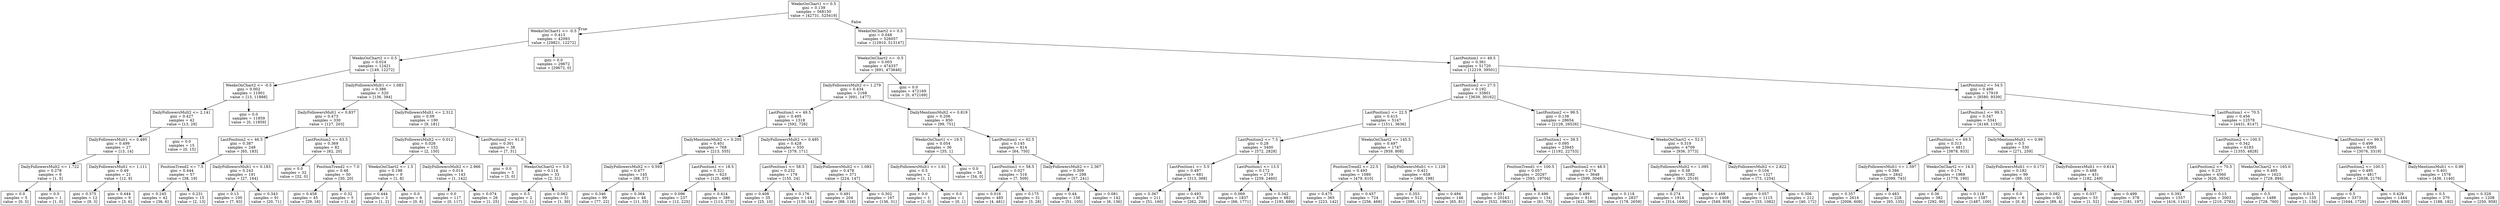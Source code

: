 digraph Tree {
node [shape=box] ;
0 [label="WeeksOnChart1 <= 0.5\ngini = 0.139\nsamples = 568150\nvalue = [42731, 525419]"] ;
1 [label="WeeksOnChart1 <= -0.5\ngini = 0.413\nsamples = 42093\nvalue = [29821, 12272]"] ;
0 -> 1 [labeldistance=2.5, labelangle=45, headlabel="True"] ;
2 [label="WeeksOnChart2 <= 0.5\ngini = 0.024\nsamples = 12421\nvalue = [149, 12272]"] ;
1 -> 2 ;
3 [label="WeeksOnChart2 <= -0.5\ngini = 0.002\nsamples = 11901\nvalue = [13, 11888]"] ;
2 -> 3 ;
4 [label="DailyFollowersMult2 <= 2.141\ngini = 0.427\nsamples = 42\nvalue = [13, 29]"] ;
3 -> 4 ;
5 [label="DailyFollowersMult1 <= 0.495\ngini = 0.499\nsamples = 27\nvalue = [13, 14]"] ;
4 -> 5 ;
6 [label="DailyFollowersMult2 <= 1.722\ngini = 0.278\nsamples = 6\nvalue = [1, 5]"] ;
5 -> 6 ;
7 [label="gini = 0.0\nsamples = 5\nvalue = [0, 5]"] ;
6 -> 7 ;
8 [label="gini = 0.0\nsamples = 1\nvalue = [1, 0]"] ;
6 -> 8 ;
9 [label="DailyFollowersMult1 <= 1.111\ngini = 0.49\nsamples = 21\nvalue = [12, 9]"] ;
5 -> 9 ;
10 [label="gini = 0.375\nsamples = 12\nvalue = [9, 3]"] ;
9 -> 10 ;
11 [label="gini = 0.444\nsamples = 9\nvalue = [3, 6]"] ;
9 -> 11 ;
12 [label="gini = 0.0\nsamples = 15\nvalue = [0, 15]"] ;
4 -> 12 ;
13 [label="gini = 0.0\nsamples = 11859\nvalue = [0, 11859]"] ;
3 -> 13 ;
14 [label="DailyFollowersMult1 <= 1.083\ngini = 0.386\nsamples = 520\nvalue = [136, 384]"] ;
2 -> 14 ;
15 [label="DailyFollowersMult1 <= 0.837\ngini = 0.473\nsamples = 330\nvalue = [127, 203]"] ;
14 -> 15 ;
16 [label="LastPosition2 <= 46.5\ngini = 0.387\nsamples = 248\nvalue = [65, 183]"] ;
15 -> 16 ;
17 [label="PositionTrend2 <= 7.5\ngini = 0.444\nsamples = 57\nvalue = [38, 19]"] ;
16 -> 17 ;
18 [label="gini = 0.245\nsamples = 42\nvalue = [36, 6]"] ;
17 -> 18 ;
19 [label="gini = 0.231\nsamples = 15\nvalue = [2, 13]"] ;
17 -> 19 ;
20 [label="DailyFollowersMult1 <= 0.183\ngini = 0.243\nsamples = 191\nvalue = [27, 164]"] ;
16 -> 20 ;
21 [label="gini = 0.13\nsamples = 100\nvalue = [7, 93]"] ;
20 -> 21 ;
22 [label="gini = 0.343\nsamples = 91\nvalue = [20, 71]"] ;
20 -> 22 ;
23 [label="LastPosition2 <= 63.5\ngini = 0.369\nsamples = 82\nvalue = [62, 20]"] ;
15 -> 23 ;
24 [label="gini = 0.0\nsamples = 32\nvalue = [32, 0]"] ;
23 -> 24 ;
25 [label="PositionTrend2 <= 7.0\ngini = 0.48\nsamples = 50\nvalue = [30, 20]"] ;
23 -> 25 ;
26 [label="gini = 0.458\nsamples = 45\nvalue = [29, 16]"] ;
25 -> 26 ;
27 [label="gini = 0.32\nsamples = 5\nvalue = [1, 4]"] ;
25 -> 27 ;
28 [label="DailyFollowersMult1 <= 2.312\ngini = 0.09\nsamples = 190\nvalue = [9, 181]"] ;
14 -> 28 ;
29 [label="DailyFollowersMult2 <= 0.012\ngini = 0.026\nsamples = 152\nvalue = [2, 150]"] ;
28 -> 29 ;
30 [label="WeeksOnChart2 <= 1.5\ngini = 0.198\nsamples = 9\nvalue = [1, 8]"] ;
29 -> 30 ;
31 [label="gini = 0.444\nsamples = 3\nvalue = [1, 2]"] ;
30 -> 31 ;
32 [label="gini = 0.0\nsamples = 6\nvalue = [0, 6]"] ;
30 -> 32 ;
33 [label="DailyFollowersMult2 <= 2.966\ngini = 0.014\nsamples = 143\nvalue = [1, 142]"] ;
29 -> 33 ;
34 [label="gini = 0.0\nsamples = 117\nvalue = [0, 117]"] ;
33 -> 34 ;
35 [label="gini = 0.074\nsamples = 26\nvalue = [1, 25]"] ;
33 -> 35 ;
36 [label="LastPosition2 <= 61.0\ngini = 0.301\nsamples = 38\nvalue = [7, 31]"] ;
28 -> 36 ;
37 [label="gini = 0.0\nsamples = 5\nvalue = [5, 0]"] ;
36 -> 37 ;
38 [label="WeeksOnChart2 <= 5.0\ngini = 0.114\nsamples = 33\nvalue = [2, 31]"] ;
36 -> 38 ;
39 [label="gini = 0.5\nsamples = 2\nvalue = [1, 1]"] ;
38 -> 39 ;
40 [label="gini = 0.062\nsamples = 31\nvalue = [1, 30]"] ;
38 -> 40 ;
41 [label="gini = 0.0\nsamples = 29672\nvalue = [29672, 0]"] ;
1 -> 41 ;
42 [label="WeeksOnChart2 <= 0.5\ngini = 0.048\nsamples = 526057\nvalue = [12910, 513147]"] ;
0 -> 42 [labeldistance=2.5, labelangle=-45, headlabel="False"] ;
43 [label="WeeksOnChart2 <= -0.5\ngini = 0.003\nsamples = 474337\nvalue = [691, 473646]"] ;
42 -> 43 ;
44 [label="DailyFollowersMult2 <= 1.279\ngini = 0.434\nsamples = 2168\nvalue = [691, 1477]"] ;
43 -> 44 ;
45 [label="LastPosition1 <= 49.5\ngini = 0.495\nsamples = 1318\nvalue = [592, 726]"] ;
44 -> 45 ;
46 [label="DailyMentionsMult2 <= 0.205\ngini = 0.401\nsamples = 768\nvalue = [213, 555]"] ;
45 -> 46 ;
47 [label="DailyFollowersMult2 <= 0.593\ngini = 0.477\nsamples = 145\nvalue = [88, 57]"] ;
46 -> 47 ;
48 [label="gini = 0.346\nsamples = 99\nvalue = [77, 22]"] ;
47 -> 48 ;
49 [label="gini = 0.364\nsamples = 46\nvalue = [11, 35]"] ;
47 -> 49 ;
50 [label="LastPosition1 <= 18.5\ngini = 0.321\nsamples = 623\nvalue = [125, 498]"] ;
46 -> 50 ;
51 [label="gini = 0.096\nsamples = 237\nvalue = [12, 225]"] ;
50 -> 51 ;
52 [label="gini = 0.414\nsamples = 386\nvalue = [113, 273]"] ;
50 -> 52 ;
53 [label="DailyFollowersMult2 <= 0.495\ngini = 0.428\nsamples = 550\nvalue = [379, 171]"] ;
45 -> 53 ;
54 [label="LastPosition1 <= 58.5\ngini = 0.232\nsamples = 179\nvalue = [155, 24]"] ;
53 -> 54 ;
55 [label="gini = 0.408\nsamples = 35\nvalue = [25, 10]"] ;
54 -> 55 ;
56 [label="gini = 0.176\nsamples = 144\nvalue = [130, 14]"] ;
54 -> 56 ;
57 [label="DailyFollowersMult2 <= 1.083\ngini = 0.478\nsamples = 371\nvalue = [224, 147]"] ;
53 -> 57 ;
58 [label="gini = 0.491\nsamples = 204\nvalue = [88, 116]"] ;
57 -> 58 ;
59 [label="gini = 0.302\nsamples = 167\nvalue = [136, 31]"] ;
57 -> 59 ;
60 [label="DailyMentionsMult2 <= 0.819\ngini = 0.206\nsamples = 850\nvalue = [99, 751]"] ;
44 -> 60 ;
61 [label="WeeksOnChart1 <= 19.5\ngini = 0.054\nsamples = 36\nvalue = [35, 1]"] ;
60 -> 61 ;
62 [label="DailyFollowersMult1 <= 1.61\ngini = 0.5\nsamples = 2\nvalue = [1, 1]"] ;
61 -> 62 ;
63 [label="gini = 0.0\nsamples = 1\nvalue = [1, 0]"] ;
62 -> 63 ;
64 [label="gini = 0.0\nsamples = 1\nvalue = [0, 1]"] ;
62 -> 64 ;
65 [label="gini = 0.0\nsamples = 34\nvalue = [34, 0]"] ;
61 -> 65 ;
66 [label="LastPosition1 <= 62.5\ngini = 0.145\nsamples = 814\nvalue = [64, 750]"] ;
60 -> 66 ;
67 [label="LastPosition1 <= 58.5\ngini = 0.027\nsamples = 516\nvalue = [7, 509]"] ;
66 -> 67 ;
68 [label="gini = 0.016\nsamples = 485\nvalue = [4, 481]"] ;
67 -> 68 ;
69 [label="gini = 0.175\nsamples = 31\nvalue = [3, 28]"] ;
67 -> 69 ;
70 [label="DailyFollowersMult2 <= 2.367\ngini = 0.309\nsamples = 298\nvalue = [57, 241]"] ;
66 -> 70 ;
71 [label="gini = 0.44\nsamples = 156\nvalue = [51, 105]"] ;
70 -> 71 ;
72 [label="gini = 0.081\nsamples = 142\nvalue = [6, 136]"] ;
70 -> 72 ;
73 [label="gini = 0.0\nsamples = 472169\nvalue = [0, 472169]"] ;
43 -> 73 ;
74 [label="LastPosition1 <= 49.5\ngini = 0.361\nsamples = 51720\nvalue = [12219, 39501]"] ;
42 -> 74 ;
75 [label="LastPosition2 <= 27.5\ngini = 0.192\nsamples = 33801\nvalue = [3639, 30162]"] ;
74 -> 75 ;
76 [label="LastPosition1 <= 22.5\ngini = 0.415\nsamples = 5147\nvalue = [1511, 3636]"] ;
75 -> 76 ;
77 [label="LastPosition2 <= 7.5\ngini = 0.28\nsamples = 3400\nvalue = [572, 2828]"] ;
76 -> 77 ;
78 [label="LastPosition1 <= 5.5\ngini = 0.497\nsamples = 681\nvalue = [313, 368]"] ;
77 -> 78 ;
79 [label="gini = 0.367\nsamples = 211\nvalue = [51, 160]"] ;
78 -> 79 ;
80 [label="gini = 0.493\nsamples = 470\nvalue = [262, 208]"] ;
78 -> 80 ;
81 [label="LastPosition1 <= 13.5\ngini = 0.172\nsamples = 2719\nvalue = [259, 2460]"] ;
77 -> 81 ;
82 [label="gini = 0.069\nsamples = 1837\nvalue = [66, 1771]"] ;
81 -> 82 ;
83 [label="gini = 0.342\nsamples = 882\nvalue = [193, 689]"] ;
81 -> 83 ;
84 [label="WeeksOnChart2 <= 145.5\ngini = 0.497\nsamples = 1747\nvalue = [939, 808]"] ;
76 -> 84 ;
85 [label="PositionTrend2 <= 22.5\ngini = 0.493\nsamples = 1089\nvalue = [479, 610]"] ;
84 -> 85 ;
86 [label="gini = 0.475\nsamples = 365\nvalue = [223, 142]"] ;
85 -> 86 ;
87 [label="gini = 0.457\nsamples = 724\nvalue = [256, 468]"] ;
85 -> 87 ;
88 [label="DailyFollowersMult1 <= 1.129\ngini = 0.421\nsamples = 658\nvalue = [460, 198]"] ;
84 -> 88 ;
89 [label="gini = 0.353\nsamples = 512\nvalue = [395, 117]"] ;
88 -> 89 ;
90 [label="gini = 0.494\nsamples = 146\nvalue = [65, 81]"] ;
88 -> 90 ;
91 [label="LastPosition2 <= 99.5\ngini = 0.138\nsamples = 28654\nvalue = [2128, 26526]"] ;
75 -> 91 ;
92 [label="LastPosition1 <= 39.5\ngini = 0.095\nsamples = 23945\nvalue = [1192, 22753]"] ;
91 -> 92 ;
93 [label="PositionTrend1 <= 100.5\ngini = 0.057\nsamples = 20297\nvalue = [593, 19704]"] ;
92 -> 93 ;
94 [label="gini = 0.051\nsamples = 20163\nvalue = [532, 19631]"] ;
93 -> 94 ;
95 [label="gini = 0.496\nsamples = 134\nvalue = [61, 73]"] ;
93 -> 95 ;
96 [label="LastPosition2 <= 48.5\ngini = 0.274\nsamples = 3648\nvalue = [599, 3049]"] ;
92 -> 96 ;
97 [label="gini = 0.499\nsamples = 811\nvalue = [421, 390]"] ;
96 -> 97 ;
98 [label="gini = 0.118\nsamples = 2837\nvalue = [178, 2659]"] ;
96 -> 98 ;
99 [label="WeeksOnChart2 <= 52.5\ngini = 0.319\nsamples = 4709\nvalue = [936, 3773]"] ;
91 -> 99 ;
100 [label="DailyFollowersMult2 <= 1.095\ngini = 0.38\nsamples = 3382\nvalue = [863, 2519]"] ;
99 -> 100 ;
101 [label="gini = 0.274\nsamples = 1914\nvalue = [314, 1600]"] ;
100 -> 101 ;
102 [label="gini = 0.468\nsamples = 1468\nvalue = [549, 919]"] ;
100 -> 102 ;
103 [label="DailyFollowersMult2 <= 2.822\ngini = 0.104\nsamples = 1327\nvalue = [73, 1254]"] ;
99 -> 103 ;
104 [label="gini = 0.057\nsamples = 1115\nvalue = [33, 1082]"] ;
103 -> 104 ;
105 [label="gini = 0.306\nsamples = 212\nvalue = [40, 172]"] ;
103 -> 105 ;
106 [label="LastPosition2 <= 54.5\ngini = 0.499\nsamples = 17919\nvalue = [8580, 9339]"] ;
74 -> 106 ;
107 [label="LastPosition1 <= 99.5\ngini = 0.347\nsamples = 5341\nvalue = [4149, 1192]"] ;
106 -> 107 ;
108 [label="LastPosition1 <= 69.5\ngini = 0.313\nsamples = 4811\nvalue = [3878, 933]"] ;
107 -> 108 ;
109 [label="DailyFollowersMult1 <= 1.597\ngini = 0.386\nsamples = 2842\nvalue = [2099, 743]"] ;
108 -> 109 ;
110 [label="gini = 0.357\nsamples = 2614\nvalue = [2006, 608]"] ;
109 -> 110 ;
111 [label="gini = 0.483\nsamples = 228\nvalue = [93, 135]"] ;
109 -> 111 ;
112 [label="WeeksOnChart2 <= 14.5\ngini = 0.174\nsamples = 1969\nvalue = [1779, 190]"] ;
108 -> 112 ;
113 [label="gini = 0.36\nsamples = 382\nvalue = [292, 90]"] ;
112 -> 113 ;
114 [label="gini = 0.118\nsamples = 1587\nvalue = [1487, 100]"] ;
112 -> 114 ;
115 [label="DailyMentionsMult1 <= 0.99\ngini = 0.5\nsamples = 530\nvalue = [271, 259]"] ;
107 -> 115 ;
116 [label="DailyFollowersMult1 <= 0.173\ngini = 0.182\nsamples = 99\nvalue = [89, 10]"] ;
115 -> 116 ;
117 [label="gini = 0.0\nsamples = 6\nvalue = [0, 6]"] ;
116 -> 117 ;
118 [label="gini = 0.082\nsamples = 93\nvalue = [89, 4]"] ;
116 -> 118 ;
119 [label="DailyFollowersMult1 <= 0.614\ngini = 0.488\nsamples = 431\nvalue = [182, 249]"] ;
115 -> 119 ;
120 [label="gini = 0.037\nsamples = 53\nvalue = [1, 52]"] ;
119 -> 120 ;
121 [label="gini = 0.499\nsamples = 378\nvalue = [181, 197]"] ;
119 -> 121 ;
122 [label="LastPosition1 <= 70.5\ngini = 0.456\nsamples = 12578\nvalue = [4431, 8147]"] ;
106 -> 122 ;
123 [label="LastPosition2 <= 100.5\ngini = 0.342\nsamples = 6183\nvalue = [1355, 4828]"] ;
122 -> 123 ;
124 [label="LastPosition2 <= 70.5\ngini = 0.237\nsamples = 4560\nvalue = [626, 3934]"] ;
123 -> 124 ;
125 [label="gini = 0.392\nsamples = 1557\nvalue = [416, 1141]"] ;
124 -> 125 ;
126 [label="gini = 0.13\nsamples = 3003\nvalue = [210, 2793]"] ;
124 -> 126 ;
127 [label="WeeksOnChart2 <= 165.0\ngini = 0.495\nsamples = 1623\nvalue = [729, 894]"] ;
123 -> 127 ;
128 [label="gini = 0.5\nsamples = 1488\nvalue = [728, 760]"] ;
127 -> 128 ;
129 [label="gini = 0.015\nsamples = 135\nvalue = [1, 134]"] ;
127 -> 129 ;
130 [label="LastPosition1 <= 99.5\ngini = 0.499\nsamples = 6395\nvalue = [3076, 3319]"] ;
122 -> 130 ;
131 [label="LastPosition2 <= 100.5\ngini = 0.495\nsamples = 4817\nvalue = [2638, 2179]"] ;
130 -> 131 ;
132 [label="gini = 0.5\nsamples = 3373\nvalue = [1644, 1729]"] ;
131 -> 132 ;
133 [label="gini = 0.429\nsamples = 1444\nvalue = [994, 450]"] ;
131 -> 133 ;
134 [label="DailyMentionsMult1 <= 0.99\ngini = 0.401\nsamples = 1578\nvalue = [438, 1140]"] ;
130 -> 134 ;
135 [label="gini = 0.5\nsamples = 370\nvalue = [188, 182]"] ;
134 -> 135 ;
136 [label="gini = 0.328\nsamples = 1208\nvalue = [250, 958]"] ;
134 -> 136 ;
}